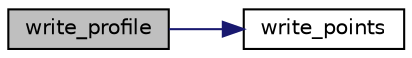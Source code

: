 digraph "write_profile"
{
 // LATEX_PDF_SIZE
  edge [fontname="Helvetica",fontsize="10",labelfontname="Helvetica",labelfontsize="10"];
  node [fontname="Helvetica",fontsize="10",shape=record];
  rankdir="LR";
  Node1 [label="write_profile",height=0.2,width=0.4,color="black", fillcolor="grey75", style="filled", fontcolor="black",tooltip=" "];
  Node1 -> Node2 [color="midnightblue",fontsize="10",style="solid",fontname="Helvetica"];
  Node2 [label="write_points",height=0.2,width=0.4,color="black", fillcolor="white", style="filled",URL="$d5/d00/point_8_c.html#aea2272e696de9d30df43e34c18a6595e",tooltip=" "];
}
